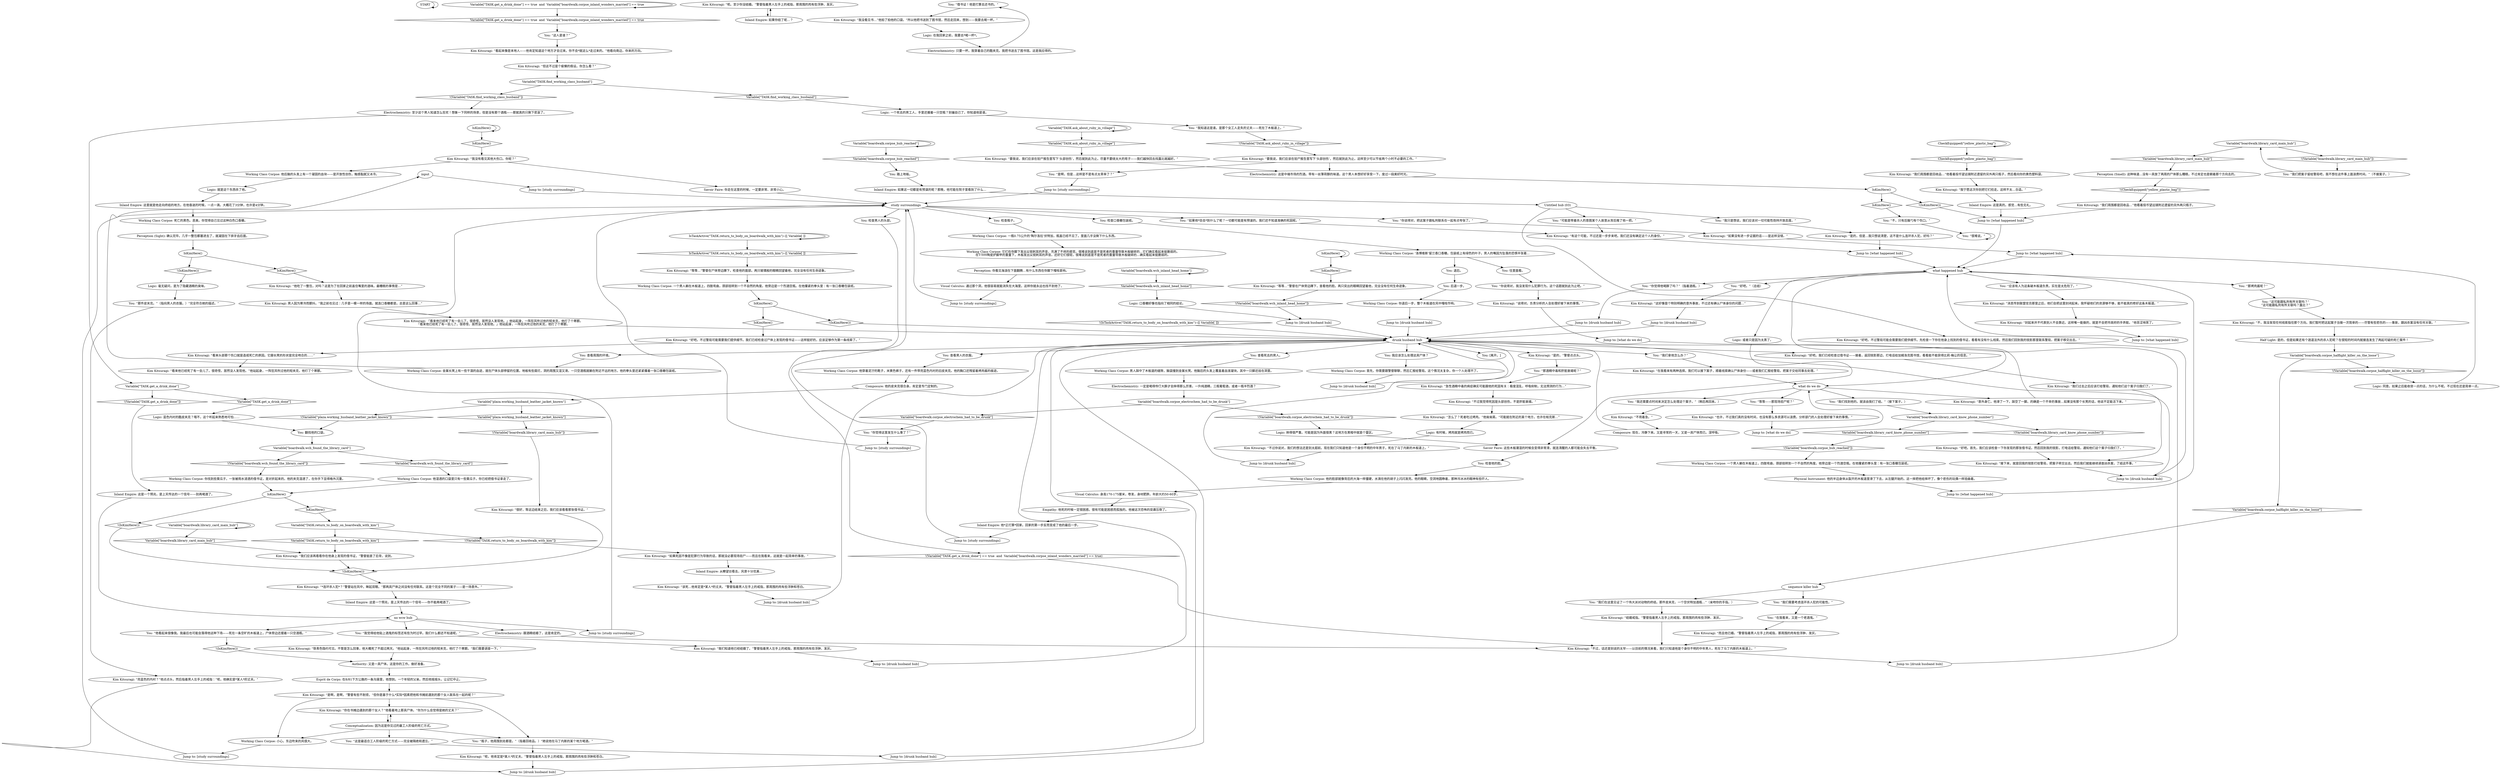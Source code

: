 # BOARDWALK / WCH
# Dead working class husband who has fallen through the blanks and cut himself open and it's generally a very gruesome and sad death.
# ==================================================
digraph G {
	  0 [label="START"];
	  1 [label="input"];
	  2 [label="Savoir Faire: 你走在这里的时候，一定要非常、非常小心。"];
	  3 [label="You: “不，只有后脑勺有个伤口。”"];
	  4 [label="CheckEquipped(\"yellow_plastic_bag\")"];
	  5 [label="CheckEquipped(\"yellow_plastic_bag\")", shape=diamond];
	  6 [label="!(CheckEquipped(\"yellow_plastic_bag\"))", shape=diamond];
	  7 [label="IsKimHere()"];
	  8 [label="IsKimHere()", shape=diamond];
	  9 [label="!(IsKimHere())", shape=diamond];
	  10 [label="Kim Kitsuragi: “呃。至少你没结婚。”警督指着男人左手上的戒指，那周围的肉有些浮肿、发灰。"];
	  11 [label="Variable[\"TASK.get_a_drink_done\"] == true  and  Variable[\"boardwalk.corpse_inland_wonders_married\"] == true"];
	  12 [label="Variable[\"TASK.get_a_drink_done\"] == true  and  Variable[\"boardwalk.corpse_inland_wonders_married\"] == true", shape=diamond];
	  13 [label="!(Variable[\"TASK.get_a_drink_done\"] == true  and  Variable[\"boardwalk.corpse_inland_wonders_married\"] == true)", shape=diamond];
	  14 [label="Working Class Corpse: 他后脑的头发上有一个凝固的血块——是开放性创伤，触感黏腻又冰冷。"];
	  15 [label="You: “很难说。”"];
	  16 [label="Kim Kitsuragi: “看来头部那个伤口就是造成死亡的原因。它跟长凳的形状是完全吻合的……”"];
	  17 [label="Kim Kitsuragi: “接下来，就是回我的锐影打给警局，把案子转交出去。然后我们就能继续调查凶杀案，了结这件事。”"];
	  18 [label="Jump to: [drunk husband hub]"];
	  19 [label="Kim Kitsuragi: “是啊，是啊，”警督有些不耐烦，“但你是基于什么*实际*因素把他和书摊前遇到的那个女人联系在一起的呢？”"];
	  20 [label="Jump to: [study surroundings]"];
	  21 [label="You: “在我看来，又是一个老酒鬼。”"];
	  22 [label="Kim Kitsuragi: “*连环杀人犯*？”警督站在风中，眯起双眼。“那两具尸体之间没有任何联系。这是个完全不同的案子——是一场意外。”"];
	  23 [label="Jump to: [study surroundings]"];
	  24 [label="Variable[\"boardwalk.corpse_hub_reached\"]"];
	  25 [label="Variable[\"boardwalk.corpse_hub_reached\"]", shape=diamond];
	  26 [label="!(Variable[\"boardwalk.corpse_hub_reached\"])", shape=diamond];
	  27 [label="Kim Kitsuragi: “好吧。我们已经检查过借书证——接着，返回锐影那边，打电话给加姆洛克图书馆，看看能不能获得比莉·梅让的信息。”"];
	  28 [label="You: “你觉得这里发生什么事了？”"];
	  29 [label="Logic: 或者只是因为太黑了。"];
	  30 [label="You: “这可能跟私刑有所关联吗？”\n“这可能跟私刑有所关联吗？露比？”"];
	  31 [label="Kim Kitsuragi: “怎么了？死者吃过烤肉。”他耸耸肩。“可能就在附近的某个地方，也许在帕克斯…”"];
	  32 [label="Jump to: [what happened hub]"];
	  33 [label="Jump to: [what happened hub]"];
	  34 [label="Jump to: [study surroundings]"];
	  35 [label="Kim Kitsuragi: “也许，不过我们真的没有时间，也没有那么多资源可以浪费。分析部门的人会处理好接下来的事情。”"];
	  36 [label="Kim Kitsuragi: “如果死因不像是犯罪行为导致的话，那就没必要现场验尸——而且在我看来，这就是一起简单的事故。”"];
	  37 [label="Variable[\"boardwalk.library_card_main_hub\"]"];
	  38 [label="Variable[\"boardwalk.library_card_main_hub\"]", shape=diamond];
	  39 [label="!(Variable[\"boardwalk.library_card_main_hub\"])", shape=diamond];
	  40 [label="Logic: 蓝色内衬的酷皮夹克？哦不，这个听起来熟悉地可怕……"];
	  41 [label="Inland Empire: 这是一个预兆，是上天传达的一个信号——你不能再喝酒了。"];
	  42 [label="Inland Empire: 如果这一切都是有预谋的呢？那晚，他可能在院子里看到了什么…"];
	  43 [label="Working Class Corpse: 它们在你脚下发出尖锐刺耳的声音，充满了不祥的感觉。很难说到底是不是死者的重量导致木板破碎的…它们确实看起来挺脆弱的。\n在T-500陶瓷护脚甲的重量下，木板发出尖锐刺耳的声音。还好它们很轻，很难说到底是不是死者的重量导致木板破碎的…确实看起来挺脆弱的。"];
	  44 [label="Electrochemistry: 这是中端市场的烈酒。带有一丝薄荷醇的味道。这个男人本想好好享受一下，度过一段美好时光。"];
	  45 [label="You: “你说得对，我没发现什么犯罪行为。这个话题就到此为止吧。”"];
	  46 [label="Working Class Corpse: 死亡的黑色。恶臭。你觉得自己见过这种白色口香糖。"];
	  47 [label="IsKimHere()"];
	  48 [label="IsKimHere()", shape=diamond];
	  49 [label="!(IsKimHere())", shape=diamond];
	  50 [label="Jump to: [drunk husband hub]"];
	  51 [label="Kim Kitsuragi: “是的，”警督点点头。"];
	  52 [label="You: “这人是谁？”"];
	  53 [label="Electrochemistry: 跟酒精结婚了，这是肯定的。"];
	  54 [label="You: “我们在这里见证了一个伟大派对动物的终结。那件皮夹克，一个空伏特加酒瓶…”（亲吻你的手指。）"];
	  55 [label="You: “你说得对，把这案子跟私刑联系在一起有点夸张了。”"];
	  56 [label="You: 后退一步。"];
	  57 [label="Working Class Corpse: 小心。东边吹来的风很大。"];
	  58 [label="You: “借书证！他是打算去还书的。”"];
	  59 [label="Inland Empire: 从瞭望台看去，风景十分优美…"];
	  60 [label="Variable[\"TASK.ask_about_ruby_in_village\"]"];
	  61 [label="Variable[\"TASK.ask_about_ruby_in_village\"]", shape=diamond];
	  62 [label="!(Variable[\"TASK.ask_about_ruby_in_village\"])", shape=diamond];
	  63 [label="Kim Kitsuragi: “你在书摊边遇到的那个女人？”他看着地上那具尸体。“你为什么会觉得是她的丈夫？”"];
	  64 [label="You: “那件皮夹克。”（指向男人的衣服。）“完全符合她的描述。”"];
	  65 [label="Jump to: [study surroundings]"];
	  66 [label="Kim Kitsuragi: “意外身亡。他滑了一下，踩空了一脚。的确是一个不幸的事故…如果没有那个长凳的话，他说不定能活下来。”"];
	  67 [label="You: “我们把案子留给警局吧，我不想在这件事上面浪费时间。”（不接案子。）"];
	  68 [label="Kim Kitsuragi: “好吧。不过警局可能会需要我们提供细节。先检查一下你在他身上找到的借书证，看看有没有什么线索。然后我们回到我的锐影那里联系警局，把案子移交出去。”"];
	  69 [label="You: “如果他*目击*到什么了呢？一切都可能是有预谋的。我们还不知道准确的死因呢。”"];
	  70 [label="You: 踏上地板。"];
	  71 [label="Working Class Corpse: 一个男人躺在木板道上，四肢弯曲，颈部扭转到一个不自然的角度。他旁边是一个烈酒空瓶。在他攥紧的拳头里：有一张口香糖包装纸。"];
	  72 [label="Kim Kitsuragi: 「看来他已经死了有一会儿了。很奇怪，居然没人发现他。」他站起身，一阵狂风吹过他的短夹克，他打了个寒颤。\n「看来他已经死了有一会儿了。很奇怪，居然没人发现他。」他站起身，一阵狂风吹过他的夹克，他打了个寒颤。"];
	  73 [label="Esprit de Corps: 在8/81下方公路的一条沟渠里，他想到。一个年轻的父亲。然后他摇摇头，让记忆中止。"];
	  74 [label="Composure: 现在，冷静下来。又是寻常的一天，又是一具尸体而已。深呼吸。"];
	  75 [label="Jump to: [drunk husband hub]"];
	  76 [label="Kim Kitsuragi: “不过你说对，我们的想法还是别太超前。现在我们只知道他是一个身份不明的中年男子，死在了马丁内斯的木板道上。”"];
	  77 [label="Jump to: [what happened hub]"];
	  78 [label="Perception (Smell): 这种味道…没有一具放了两周的尸体那么糟糕，不过肯定也是朝着那个方向去的。"];
	  79 [label="Kim Kitsuragi: “好吧。不过警局可能需要我们提供细节。我们已经检查过尸体上发现的借书证——这样挺好的，应该足够作为第一条线索了。”"];
	  80 [label="IsTaskActive(\"TASK.return_to_body_on_boardwalk_with_kim\")--[[ Variable[ ]]"];
	  81 [label="IsTaskActive(\"TASK.return_to_body_on_boardwalk_with_kim\")--[[ Variable[ ]]", shape=diamond];
	  82 [label="!(IsTaskActive(\"TASK.return_to_body_on_boardwalk_with_kim\")--[[ Variable[ ]])", shape=diamond];
	  83 [label="Kim Kitsuragi: “看来他已经死了有一会儿了。很奇怪，居然没人发现他。”他站起身，一阵狂风吹过他的短夹克，他打了个寒颤。"];
	  84 [label="Jump to: [study surroundings]"];
	  85 [label="Variable[\"boardwalk.wch_inland_head_home\"]"];
	  86 [label="Variable[\"boardwalk.wch_inland_head_home\"]", shape=diamond];
	  87 [label="!(Variable[\"boardwalk.wch_inland_head_home\"])", shape=diamond];
	  88 [label="Kim Kitsuragi: “铁青色隐约可见。不管是怎么回事，他大概死了不超过两天。”他站起身，一阵狂风吹过他的短夹克，他打了个寒颤。“我们需要调查一下。”"];
	  89 [label="Working Class Corpse: 男人踩中了木板道的缝隙，脑袋撞到金属长凳。他脑后的头发上覆盖着血液凝块。其中一只脚还挂在洞里。"];
	  90 [label="Kim Kitsuragi: “看起来像是本地人——他肯定知道这个地方才会过来。你不会*就这么*走过来的。”他看向南边，你来的方向。"];
	  91 [label="Jump to: [what happened hub]"];
	  92 [label="Untitled hub (03)"];
	  93 [label="Working Class Corpse: 金属长凳上有一些干涸的血迹，就在尸体头部停留的位置。地板有些腐烂，洞的周围又湿又滑。一只空酒瓶就躺在附近不远的地方。他的拳头里还紧紧攥着一张口香糖包装纸。"];
	  94 [label="You: 检查男人的头部。"];
	  95 [label="You: “是啊，但是…这样是不是有点太草率了？”"];
	  96 [label="Logic: 在我回家之前，我要去*喝一杯*。"];
	  97 [label="Kim Kitsuragi: “我没有看见其他大伤口。你呢？”"];
	  98 [label="Kim Kitsuragi: “我宁愿这次你别把它们捡走。这样不太…合适。”"];
	  99 [label="Jump to: [drunk husband hub]"];
	  100 [label="You: [离开。]"];
	  101 [label="Variable[\"boardwalk.corpse_electrochem_had_to_be_drunk\"]"];
	  102 [label="Variable[\"boardwalk.corpse_electrochem_had_to_be_drunk\"]", shape=diamond];
	  103 [label="!(Variable[\"boardwalk.corpse_electrochem_had_to_be_drunk\"])", shape=diamond];
	  104 [label="Kim Kitsuragi: “不，我没发现任何线索指往那个方向。我们暂时把这起案子当做一次简单的——尽管有些悲伤的——事故，跟凶杀案没有任何关联。”"];
	  105 [label="Kim Kitsuragi: “不过，话还是别说的太早——以目前的情况来看，我们只知道他是个身份不明的中年男人，死在了马丁内斯的木板道上。”"];
	  106 [label="Kim Kitsuragi: “消息传到联盟官员那里之后，他们会把这里封闭起来。我怀疑他们的资源够不够，能不能真的修好这条木板道。”"];
	  107 [label="You: “好吧。”（总结）"];
	  108 [label="Kim Kitsuragi: “如果没有进一步证据的话——是这样没错。”"];
	  109 [label="study surroundings"];
	  110 [label="Kim Kitsuragi: “说得对。负责分析的人会处理好接下来的事情。”"];
	  111 [label="Variable[\"boardwalk.library_card_main_hub\"]"];
	  112 [label="Variable[\"boardwalk.library_card_main_hub\"]", shape=diamond];
	  113 [label="!(Variable[\"boardwalk.library_card_main_hub\"])", shape=diamond];
	  114 [label="Kim Kitsuragi: “好吧。首先，我们应该检查一下你发现的那张借书证。然后回到我的锐影，打电话给警局，通知他们这个案子归我们了。”"];
	  115 [label="Kim Kitsuragi: “等等…”警督在尸体旁边蹲下，检查他的面部。两只玻璃般的眼睛回望着他，完全没有任何生命迹象。"];
	  116 [label="Kim Kitsuragi: “我们应该再看看你在他身上发现的借书证，”警督挺直了后背，说到。"];
	  117 [label="Variable[\"boardwalk.wch_found_the_library_card\"]"];
	  118 [label="Variable[\"boardwalk.wch_found_the_library_card\"]", shape=diamond];
	  119 [label="!(Variable[\"boardwalk.wch_found_the_library_card\"])", shape=diamond];
	  120 [label="You: 翻找他的口袋。"];
	  121 [label="Working Class Corpse: 首先，你需要跟警督聊聊，然后汇报给警局。这个情况太复杂，你一个人处理不了。"];
	  122 [label="what do we do"];
	  123 [label="Kim Kitsuragi: “呃，他肯定是*某人*的丈夫。”警督指着男人左手上的戒指，那周围的肉有些浮肿和苍白。"];
	  124 [label="Kim Kitsuragi: “而且他已婚。”警督指着男人左手上的戒指，那周围的肉有些浮肿、发灰。"];
	  125 [label="Variable[\"TASK.find_working_class_husband\"]"];
	  126 [label="Variable[\"TASK.find_working_class_husband\"]", shape=diamond];
	  127 [label="!(Variable[\"TASK.find_working_class_husband\"])", shape=diamond];
	  128 [label="Kim Kitsuragi: “这好像是个特别明确的意外事故，不过还有确认尸体身份的问题…”"];
	  129 [label="You: “我们需要考虑连环杀人犯的可能性。”"];
	  130 [label="Jump to: [what happened hub]"];
	  131 [label="Inland Empire: 这里就是他走向终结的地方。在他昏迷的时候，一点一滴。大概花了3分钟，也许是4分钟。"];
	  132 [label="Working Class Corpse: 你退后一步，整个木板道在风中嘎吱作响。"];
	  133 [label="Kim Kitsuragi: “不过我觉得死因是头部创伤，不是肝脏衰竭。”"];
	  134 [label="Inland Empire: 这是真的。感觉…有些无礼。"];
	  135 [label="You: 往里面看。"];
	  136 [label="Perception (Sight): 确认完毕。几乎一整包都塞进去了，就凝固在下排牙齿后面。"];
	  137 [label="Kim Kitsuragi: “该死…他肯定是*某人*的丈夫。”警督指着男人左手上的戒指，那周围的肉有些浮肿和苍白。"];
	  138 [label="Kim Kitsuragi: “要我说，我们应该在验尸报告里写下‘头部创伤’，然后就到此为止。尽量不要绕太大的弯子——我们越快回去找露比就越好。”"];
	  139 [label="IsKimHere()"];
	  140 [label="IsKimHere()", shape=diamond];
	  141 [label="!(IsKimHere())", shape=diamond];
	  142 [label="Kim Kitsuragi: “我们过去之后应该打给警局，通知他们这个案子归我们了。”"];
	  143 [label="Kim Kitsuragi: “亮蓝色的内衬？”他点点头，然后指着男人左手上的戒指：“呃，他确实是*某人*的丈夫。”"];
	  144 [label="drunk husband hub"];
	  145 [label="Kim Kitsuragi: “等等…”警督在尸体旁边蹲下，查看他的脸。两只突出的眼睛回望着他，完全没有任何生命迹象。"];
	  146 [label="Working Class Corpse: 他穿着泥泞的靴子，米黄色裤子，还有一件带亮蓝色内衬的旧皮夹克。他的胸口还残留着烤肉酱的痕迹。"];
	  147 [label="Electrochemistry: 一定是喝得伶仃大醉才会摔得那么厉害。一升纯酒精，三瓶葡萄酒，或者一瓶半烈酒？"];
	  148 [label="Kim Kitsuragi: “不用着急。”"];
	  149 [label="You: “我知道这是谁。是那个女工人走失的丈夫——死在了木板道上。”"];
	  150 [label="Jump to: [drunk husband hub]"];
	  151 [label="Jump to: [study surroundings]"];
	  152 [label="Kim Kitsuragi: “要我说，我们应该在验尸报告里写下‘头部创伤’，然后就到此为止。这样至少可以节省两个小时不必要的工作。”"];
	  153 [label="Jump to: [what do we do]"];
	  154 [label="Kim Kitsuragi: “我们周围都是回收品…”他看着投币望远镜附近遗留的另外两只瓶子。"];
	  155 [label="IsKimHere()"];
	  156 [label="IsKimHere()", shape=diamond];
	  157 [label="!(IsKimHere())", shape=diamond];
	  158 [label="Composure: 他的皮夹克很合身。肯定是专门定制的。"];
	  159 [label="You: “我还需要点时间来决定怎么处理这个案子。”（稍后再回来。）"];
	  160 [label="Jump to: [drunk husband hub]"];
	  161 [label="Logic: 一个死去的男工人，手里还握着一只空瓶？别骗自己了，你知道他是谁。"];
	  162 [label="Jump to: [drunk husband hub]"];
	  163 [label="Inland Empire: 这是一个预兆，是上天传达的一个信号——别再喝酒了。"];
	  164 [label="Perception: 你看见海浪在下面翻腾…有什么东西在你脚下嘎吱直响。"];
	  165 [label="You: “那酒精中毒和肝脏衰竭呢？”"];
	  166 [label="Kim Kitsuragi: “我们周围都是回收品…”他看着投币望远镜附近遗留的另外两只瓶子，然后看向你的黄色塑料袋。"];
	  167 [label="Variable[\"boardwalk.library_card_know_phone_number\"]"];
	  168 [label="Variable[\"boardwalk.library_card_know_phone_number\"]", shape=diamond];
	  169 [label="!(Variable[\"boardwalk.library_card_know_phone_number\"])", shape=diamond];
	  170 [label="Working Class Corpse: 你找到些葵瓜子，一张被雨水浸透的借书证，是对折起来的。他的夹克湿透了，在你手下显得格外沉重。"];
	  171 [label="Visual Calculus: 身高170-175厘米，卷发，身材肥胖。年龄大约50-60岁。"];
	  172 [label="Kim Kitsuragi: “在我看来有两种选择。我们可以接下案子，顺着线索确认尸体身份——或者我们汇报给警局，把案子交给同事去处理。”"];
	  173 [label="Kim Kitsuragi: “是的，但是…我只想说清楚，这不是什么连环杀人犯，好吗？”"];
	  174 [label="Working Class Corpse: ‘洛博维斯’留兰香口香糖。包装纸上有绿色的叶子。男人的嘴因为坠落的恐惧半张着…"];
	  175 [label="You: “瓶子，他周围到处都是。”（指着回收品。）“她说他在马丁内斯的某个地方喝酒。”"];
	  176 [label="Variable[\"TASK.return_to_body_on_boardwalk_with_kim\"]"];
	  177 [label="Variable[\"TASK.return_to_body_on_boardwalk_with_kim\"]", shape=diamond];
	  178 [label="!(Variable[\"TASK.return_to_body_on_boardwalk_with_kim\"])", shape=diamond];
	  179 [label="Working Class Corpse: 他湿透的口袋里只有一些葵瓜子。你已经把借书证拿走了。"];
	  180 [label="Working Class Corpse: 他的脸部就像背后的大海一样僵硬，水滴在他的胡子上闪闪发亮。他的眼睛，空洞地圆睁着，那种冷冰冰的眼神有些吓人。"];
	  181 [label="Inland Empire: 如果你结了呢…？"];
	  182 [label="Half Light: 是的，但是如果还有个逍遥法外的杀人犯呢？在很短的时间内就接连发生了两起可疑的死亡案件！"];
	  183 [label="Kim Kitsuragi: “有这个可能，不过还是一步步来吧。我们还没有确定这个人的身份。”"];
	  184 [label="You: “我只是想说，我们应该对一切可能性抱持开放态度。”"];
	  185 [label="Logic: 就是这个东西杀了他。"];
	  186 [label="Logic: 摔得很严重。可能是因为外面很黑？这地方在黑暗中就是个雷区。"];
	  187 [label="Working Class Corpse: 一个男人躺在木板道上，四肢弯曲，颈部扭转到一个不自然的角度。他旁边是一个烈酒空瓶。在他攥紧的拳头里：有一张口香糖包装纸。"];
	  188 [label="You: 查看男人的衣服。"];
	  189 [label="Jump to: [drunk husband hub]"];
	  190 [label="Jump to: [drunk husband hub]"];
	  191 [label="You: “我觉得给他贴上酒鬼的标签还有些为时过早。我们什么都还不知道呢。”"];
	  192 [label="Variable[\"plaza.working_husband_leather_jacket_known\"]"];
	  193 [label="Variable[\"plaza.working_husband_leather_jacket_known\"]", shape=diamond];
	  194 [label="!(Variable[\"plaza.working_husband_leather_jacket_known\"])", shape=diamond];
	  195 [label="Jump to: [what do we do]"];
	  196 [label="You: “应该有人为这条破木板道负责。实在是太危险了。”"];
	  197 [label="sequence killer hub"];
	  198 [label="Working Class Corpse: 一瓶0.75公升的‘陶尔洛拉’伏特加，瓶盖已经不见了。里面几乎没剩下什么东西。"];
	  199 [label="IsKimHere()"];
	  200 [label="IsKimHere()", shape=diamond];
	  201 [label="!(IsKimHere())", shape=diamond];
	  202 [label="Kim Kitsuragi: 男人因为寒冷而颤抖。“我之前也见过：几乎是一模一样的场面。就连口香糖都是。总是这么回事…”"];
	  203 [label="Electrochemistry: 只要一杯。我穿着自己的酷夹克。我把书送去了图书馆。这是我应得的。"];
	  204 [label="Conceptualization: 因为这是你见过的最工人阶级的死亡方式。"];
	  205 [label="You: “他看起来很像我。我最后也可能会落得他这种下场——死在一条空旷的木板道上，尸体旁边还摆着一只空酒瓶。”"];
	  206 [label="Kim Kitsuragi: “很好，等这边结束之后，我们应该看看那张借书证。”"];
	  207 [label="Physical Instrument: 他的半边身体从裂开的木板道里滑了下去，从左腿开始的。这一摔把他给摔坏了，像个悲伤的玩偶一样扭曲着。"];
	  208 [label="Kim Kitsuragi: “我没看见书…”他拍了拍他的口袋。“所以他把书送到了图书馆，然后走回来，想到——我要去喝一杯。”"];
	  209 [label="You: 查看死去的男人。"];
	  210 [label="You: “我们拿他怎么办？”"];
	  211 [label="You: 我应该怎么处理这具尸体？"];
	  212 [label="You: “你觉得他喝醉了吗？”（指着酒瓶。）"];
	  213 [label="what happened hub"];
	  214 [label="Visual Calculus: 通过那个洞，他很容易就能消失在大海里。这样你就永远也找不到他了。"];
	  215 [label="Inland Empire: 他*正打算*回家。回家的第一步反而变成了他的最后一步。"];
	  216 [label="You: 检查口香糖包装纸。"];
	  217 [label="Logic: 口香糖好像也指向了相同的结论。"];
	  218 [label="no wcw hub"];
	  219 [label="Kim Kitsuragi: “封起来并不代表别人不会靠近。这样唯一能做的，就是不会把市政府的手弄脏。”他苦涩地笑了。"];
	  220 [label="You: “可能是带着杀人的意图某个人故意从背后推了他一把。”"];
	  221 [label="Kim Kitsuragi: “急性酒精中毒的病症确实可能跟他的死因有关：极度混乱，呼吸抑制，无法预测的行为…”"];
	  222 [label="Kim Kitsuragi: “他吃了一整包，对吗？这是为了在回家之前盖住嘴里的酒味。最糟糕的事情是…”"];
	  223 [label="Jump to: [study surroundings]"];
	  224 [label="Logic: 同意。如果之后能收敛一点的话，为什么不呢。不过现在还是简单一点。"];
	  225 [label="Logic: 有时候，烤肉就是烤肉而已。"];
	  226 [label="You: “这是最适合工人阶级的死亡方式——完全被隔绝和遗忘。”"];
	  227 [label="Jump to: [drunk husband hub]"];
	  228 [label="Savoir Faire: 这些木板潮湿的时候会变得非常滑，就连清醒的人都可能会失去平衡。"];
	  229 [label="Kim Kitsuragi: “但这不过是个偷懒的假设。你怎么看？”"];
	  230 [label="Electrochemistry: 至少这个男人知道怎么狂欢！想象一下同样的场景，但是没有那个酒瓶——那就真的只剩下悲哀了。"];
	  231 [label="You: 查看周围的环境。"];
	  232 [label="You: “等等——那现场验尸呢？”"];
	  233 [label="Variable[\"boardwalk.corpse_halflight_killer_on_the_loose\"]"];
	  234 [label="Variable[\"boardwalk.corpse_halflight_killer_on_the_loose\"]", shape=diamond];
	  235 [label="!(Variable[\"boardwalk.corpse_halflight_killer_on_the_loose\"])", shape=diamond];
	  236 [label="You: 检查瓶子。"];
	  237 [label="Authority: 又是一具尸体。这是你的工作。做好准备。"];
	  238 [label="You: “我们找到他的。就该由我们了结。”（接下案子。）"];
	  239 [label="IsKimHere()"];
	  240 [label="IsKimHere()", shape=diamond];
	  241 [label="!(IsKimHere())", shape=diamond];
	  242 [label="You: 退后。"];
	  243 [label="Logic: 毫无疑问，是为了隐藏酒精的臭味。"];
	  244 [label="You: 检查他的脸。"];
	  245 [label="Jump to: [drunk husband hub]"];
	  246 [label="Kim Kitsuragi: “我们知道他已经结婚了。”警督指着男人左手上的戒指，那周围的肉有些浮肿、发灰。"];
	  247 [label="Variable[\"TASK.get_a_drink_done\"]"];
	  248 [label="Variable[\"TASK.get_a_drink_done\"]", shape=diamond];
	  249 [label="!(Variable[\"TASK.get_a_drink_done\"])", shape=diamond];
	  250 [label="Kim Kitsuragi: “结婚戒指。”警督指着男人左手上的戒指，那周围的肉有些浮肿、发灰。"];
	  251 [label="You: “那烤肉酱呢？”"];
	  252 [label="Jump to: [drunk husband hub]"];
	  253 [label="Empathy: 他死的时候一定很困惑。很有可能是困惑而孤独的。他被这次恐怖的突袭压倒了。"];
	  0 -> 0
	  1 -> 23
	  2 -> 109
	  3 -> 15
	  4 -> 4
	  4 -> 5
	  5 -> 166
	  6 -> 154
	  7 -> 8
	  7 -> 7
	  8 -> 145
	  9 -> 237
	  10 -> 181
	  11 -> 11
	  11 -> 12
	  12 -> 52
	  13 -> 105
	  14 -> 185
	  15 -> 15
	  16 -> 83
	  17 -> 190
	  18 -> 144
	  19 -> 175
	  19 -> 57
	  19 -> 63
	  20 -> 109
	  21 -> 124
	  22 -> 41
	  23 -> 109
	  24 -> 24
	  24 -> 25
	  25 -> 70
	  26 -> 187
	  27 -> 142
	  28 -> 65
	  29 -> 228
	  30 -> 104
	  31 -> 225
	  32 -> 213
	  33 -> 213
	  34 -> 109
	  35 -> 153
	  36 -> 59
	  37 -> 37
	  37 -> 38
	  38 -> 116
	  39 -> 206
	  40 -> 120
	  41 -> 218
	  42 -> 92
	  43 -> 164
	  44 -> 139
	  45 -> 110
	  46 -> 136
	  47 -> 48
	  47 -> 47
	  48 -> 97
	  49 -> 22
	  50 -> 144
	  51 -> 165
	  52 -> 90
	  53 -> 105
	  54 -> 250
	  55 -> 108
	  56 -> 132
	  57 -> 223
	  58 -> 208
	  59 -> 137
	  60 -> 60
	  60 -> 61
	  61 -> 138
	  62 -> 152
	  63 -> 204
	  64 -> 143
	  65 -> 109
	  66 -> 213
	  67 -> 111
	  68 -> 190
	  69 -> 183
	  70 -> 42
	  71 -> 155
	  72 -> 144
	  73 -> 19
	  74 -> 144
	  75 -> 144
	  76 -> 162
	  77 -> 213
	  78 -> 6
	  79 -> 16
	  80 -> 80
	  80 -> 81
	  81 -> 115
	  82 -> 144
	  84 -> 109
	  85 -> 85
	  85 -> 86
	  86 -> 217
	  87 -> 245
	  88 -> 237
	  89 -> 147
	  90 -> 229
	  91 -> 213
	  92 -> 184
	  92 -> 220
	  92 -> 68
	  93 -> 1
	  94 -> 13
	  95 -> 34
	  96 -> 203
	  97 -> 2
	  97 -> 14
	  98 -> 134
	  99 -> 144
	  101 -> 102
	  101 -> 103
	  102 -> 28
	  103 -> 186
	  104 -> 182
	  105 -> 150
	  106 -> 219
	  107 -> 128
	  108 -> 32
	  109 -> 69
	  109 -> 236
	  109 -> 55
	  109 -> 216
	  109 -> 94
	  110 -> 195
	  111 -> 112
	  111 -> 113
	  112 -> 78
	  113 -> 67
	  114 -> 17
	  115 -> 71
	  116 -> 49
	  117 -> 118
	  117 -> 119
	  118 -> 179
	  119 -> 170
	  120 -> 117
	  121 -> 189
	  122 -> 232
	  122 -> 66
	  122 -> 238
	  122 -> 159
	  123 -> 227
	  124 -> 105
	  125 -> 126
	  125 -> 127
	  126 -> 161
	  127 -> 230
	  128 -> 160
	  129 -> 21
	  130 -> 213
	  131 -> 46
	  132 -> 252
	  133 -> 31
	  134 -> 33
	  135 -> 45
	  136 -> 239
	  137 -> 99
	  138 -> 44
	  138 -> 95
	  139 -> 140
	  139 -> 141
	  140 -> 3
	  141 -> 33
	  142 -> 17
	  143 -> 227
	  144 -> 100
	  144 -> 231
	  144 -> 209
	  144 -> 210
	  144 -> 211
	  144 -> 51
	  144 -> 27
	  144 -> 188
	  145 -> 87
	  146 -> 158
	  147 -> 101
	  148 -> 74
	  149 -> 62
	  150 -> 144
	  151 -> 109
	  152 -> 44
	  152 -> 95
	  153 -> 122
	  154 -> 33
	  155 -> 156
	  155 -> 157
	  156 -> 79
	  157 -> 144
	  158 -> 192
	  159 -> 148
	  160 -> 144
	  161 -> 149
	  162 -> 144
	  163 -> 218
	  164 -> 214
	  165 -> 221
	  166 -> 98
	  167 -> 168
	  167 -> 169
	  168 -> 26
	  169 -> 114
	  170 -> 199
	  171 -> 253
	  172 -> 122
	  173 -> 130
	  174 -> 242
	  174 -> 135
	  175 -> 123
	  176 -> 177
	  176 -> 178
	  177 -> 116
	  178 -> 36
	  179 -> 199
	  180 -> 171
	  181 -> 10
	  182 -> 233
	  183 -> 130
	  184 -> 173
	  185 -> 131
	  186 -> 228
	  187 -> 207
	  188 -> 146
	  189 -> 144
	  190 -> 144
	  191 -> 246
	  192 -> 193
	  192 -> 194
	  193 -> 39
	  194 -> 120
	  195 -> 122
	  196 -> 106
	  197 -> 129
	  197 -> 54
	  198 -> 43
	  199 -> 200
	  199 -> 201
	  200 -> 176
	  201 -> 49
	  202 -> 72
	  203 -> 58
	  204 -> 175
	  204 -> 226
	  204 -> 57
	  204 -> 63
	  205 -> 9
	  206 -> 49
	  207 -> 77
	  208 -> 96
	  209 -> 89
	  210 -> 172
	  211 -> 121
	  212 -> 50
	  213 -> 196
	  213 -> 107
	  213 -> 212
	  213 -> 251
	  213 -> 29
	  214 -> 151
	  215 -> 84
	  216 -> 174
	  217 -> 245
	  218 -> 53
	  218 -> 20
	  218 -> 205
	  218 -> 191
	  219 -> 91
	  220 -> 183
	  221 -> 133
	  222 -> 202
	  223 -> 109
	  224 -> 32
	  225 -> 76
	  226 -> 18
	  227 -> 144
	  228 -> 244
	  229 -> 125
	  230 -> 247
	  231 -> 93
	  232 -> 35
	  233 -> 234
	  233 -> 235
	  234 -> 197
	  235 -> 224
	  236 -> 198
	  237 -> 73
	  238 -> 167
	  239 -> 240
	  239 -> 241
	  240 -> 222
	  241 -> 243
	  242 -> 56
	  243 -> 64
	  244 -> 180
	  245 -> 144
	  246 -> 75
	  247 -> 248
	  247 -> 249
	  248 -> 40
	  249 -> 163
	  250 -> 105
	  251 -> 30
	  252 -> 144
	  253 -> 215
}

